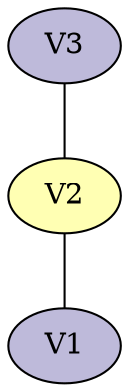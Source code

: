 graph colored {
node [style=filled colorscheme="set312"];
V2--V1;
V3--V2;
V1[fillcolor="3"];
V2[fillcolor="1"];
V2[fillcolor="2"];
V3[fillcolor="3"];
}